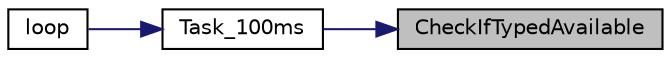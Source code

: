 digraph "CheckIfTypedAvailable"
{
 // LATEX_PDF_SIZE
  edge [fontname="Helvetica",fontsize="10",labelfontname="Helvetica",labelfontsize="10"];
  node [fontname="Helvetica",fontsize="10",shape=record];
  rankdir="RL";
  Node1 [label="CheckIfTypedAvailable",height=0.2,width=0.4,color="black", fillcolor="grey75", style="filled", fontcolor="black",tooltip="Check if a command has been typed."];
  Node1 -> Node2 [dir="back",color="midnightblue",fontsize="10",style="solid",fontname="Helvetica"];
  Node2 [label="Task_100ms",height=0.2,width=0.4,color="black", fillcolor="white", style="filled",URL="$Controller_8ino.html#a4bb576321c9eff71b400cb7f4d58fede",tooltip="Function Task_100ms called every 100 msec."];
  Node2 -> Node3 [dir="back",color="midnightblue",fontsize="10",style="solid",fontname="Helvetica"];
  Node3 [label="loop",height=0.2,width=0.4,color="black", fillcolor="white", style="filled",URL="$Controller_8ino.html#afe461d27b9c48d5921c00d521181f12f",tooltip="Usual arduino steadily called function."];
}
